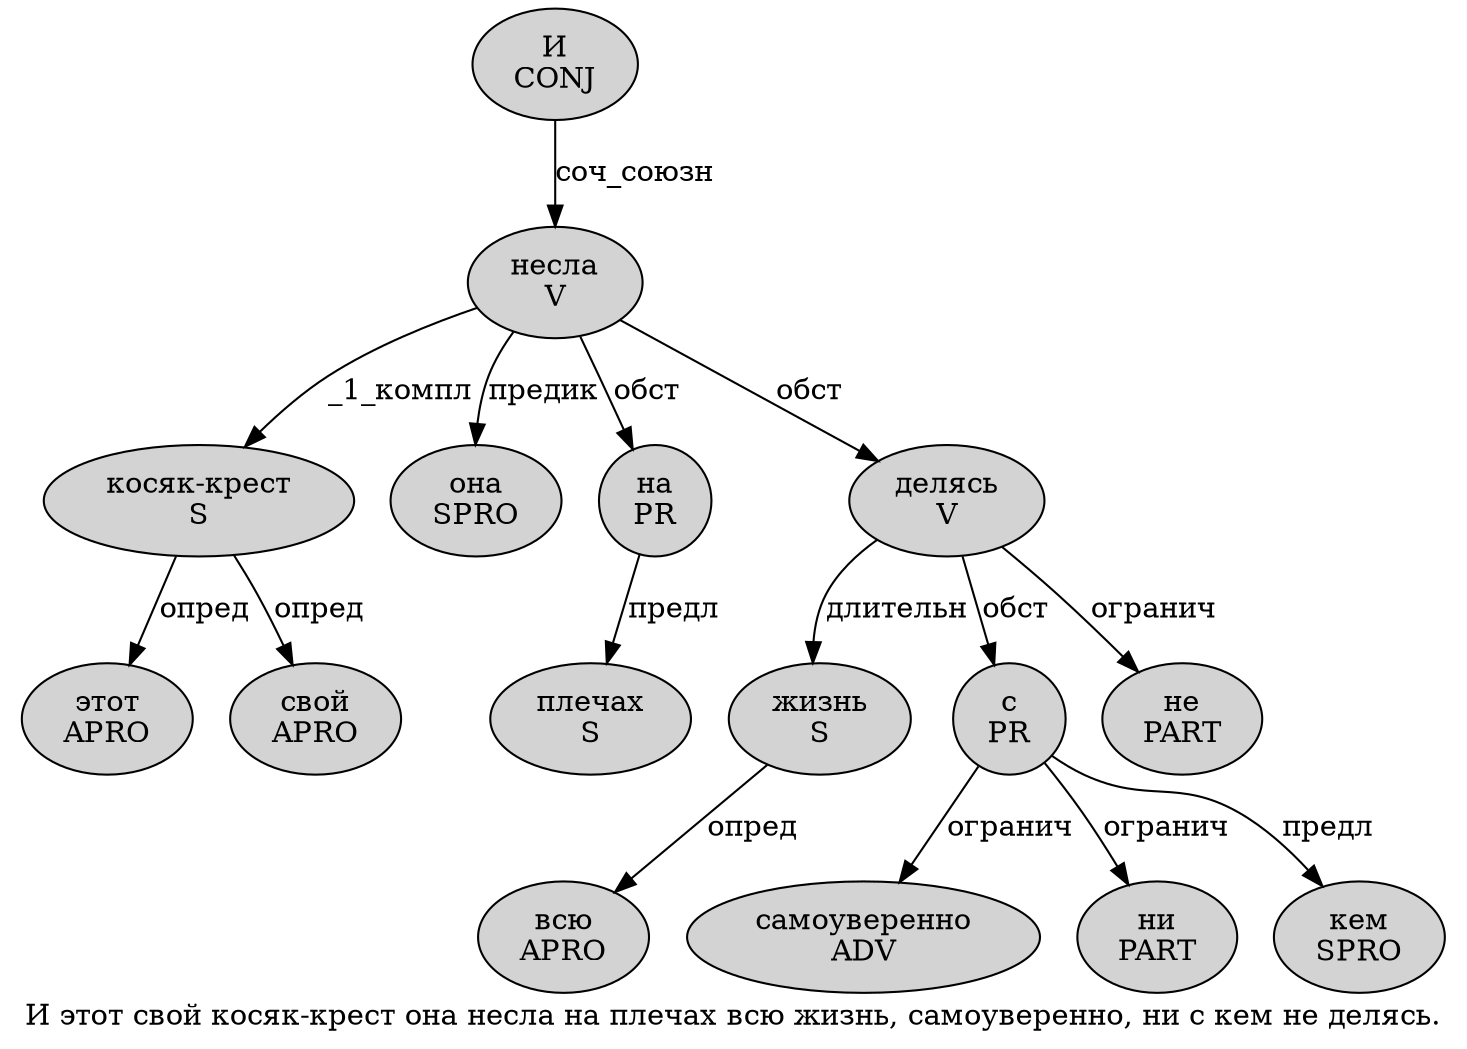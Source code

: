 digraph SENTENCE_722 {
	graph [label="И этот свой косяк-крест она несла на плечах всю жизнь, самоуверенно, ни с кем не делясь."]
	node [style=filled]
		0 [label="И
CONJ" color="" fillcolor=lightgray penwidth=1 shape=ellipse]
		1 [label="этот
APRO" color="" fillcolor=lightgray penwidth=1 shape=ellipse]
		2 [label="свой
APRO" color="" fillcolor=lightgray penwidth=1 shape=ellipse]
		3 [label="косяк-крест
S" color="" fillcolor=lightgray penwidth=1 shape=ellipse]
		4 [label="она
SPRO" color="" fillcolor=lightgray penwidth=1 shape=ellipse]
		5 [label="несла
V" color="" fillcolor=lightgray penwidth=1 shape=ellipse]
		6 [label="на
PR" color="" fillcolor=lightgray penwidth=1 shape=ellipse]
		7 [label="плечах
S" color="" fillcolor=lightgray penwidth=1 shape=ellipse]
		8 [label="всю
APRO" color="" fillcolor=lightgray penwidth=1 shape=ellipse]
		9 [label="жизнь
S" color="" fillcolor=lightgray penwidth=1 shape=ellipse]
		11 [label="самоуверенно
ADV" color="" fillcolor=lightgray penwidth=1 shape=ellipse]
		13 [label="ни
PART" color="" fillcolor=lightgray penwidth=1 shape=ellipse]
		14 [label="с
PR" color="" fillcolor=lightgray penwidth=1 shape=ellipse]
		15 [label="кем
SPRO" color="" fillcolor=lightgray penwidth=1 shape=ellipse]
		16 [label="не
PART" color="" fillcolor=lightgray penwidth=1 shape=ellipse]
		17 [label="делясь
V" color="" fillcolor=lightgray penwidth=1 shape=ellipse]
			3 -> 1 [label="опред"]
			3 -> 2 [label="опред"]
			17 -> 9 [label="длительн"]
			17 -> 14 [label="обст"]
			17 -> 16 [label="огранич"]
			6 -> 7 [label="предл"]
			5 -> 3 [label="_1_компл"]
			5 -> 4 [label="предик"]
			5 -> 6 [label="обст"]
			5 -> 17 [label="обст"]
			14 -> 11 [label="огранич"]
			14 -> 13 [label="огранич"]
			14 -> 15 [label="предл"]
			9 -> 8 [label="опред"]
			0 -> 5 [label="соч_союзн"]
}